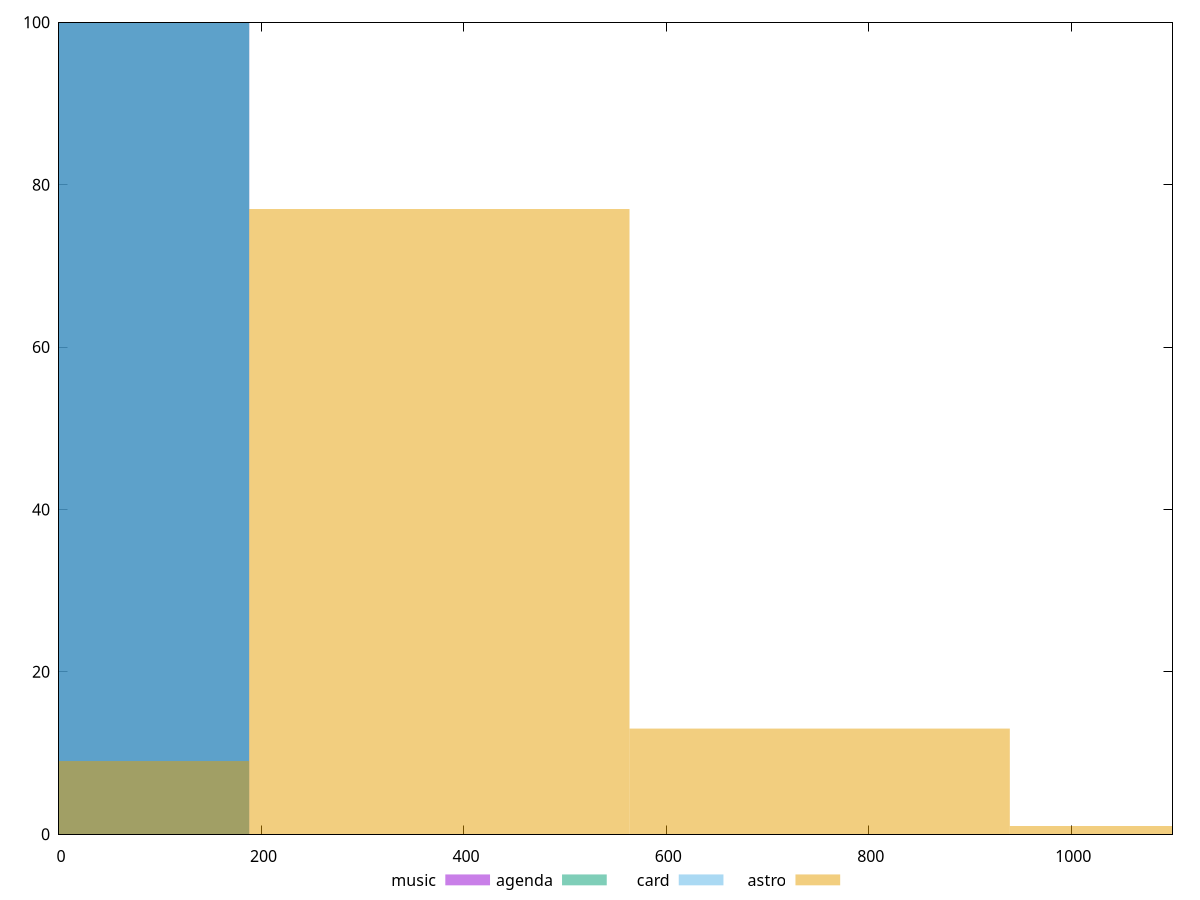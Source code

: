 reset

$music <<EOF
0 100
EOF

$agenda <<EOF
0 100
EOF

$card <<EOF
0 100
EOF

$astro <<EOF
375.72232485735674 77
0 9
751.4446497147135 13
1127.16697457207 1
EOF

set key outside below
set boxwidth 375.72232485735674
set xrange [0:1100]
set yrange [0:100]
set trange [0:100]
set style fill transparent solid 0.5 noborder
set terminal svg size 640, 520 enhanced background rgb 'white'
set output "reports/report_00028_2021-02-24T12-49-42.674Z/unused-css-rules/comparison/histogram/all_raw.svg"

plot $music title "music" with boxes, \
     $agenda title "agenda" with boxes, \
     $card title "card" with boxes, \
     $astro title "astro" with boxes

reset
